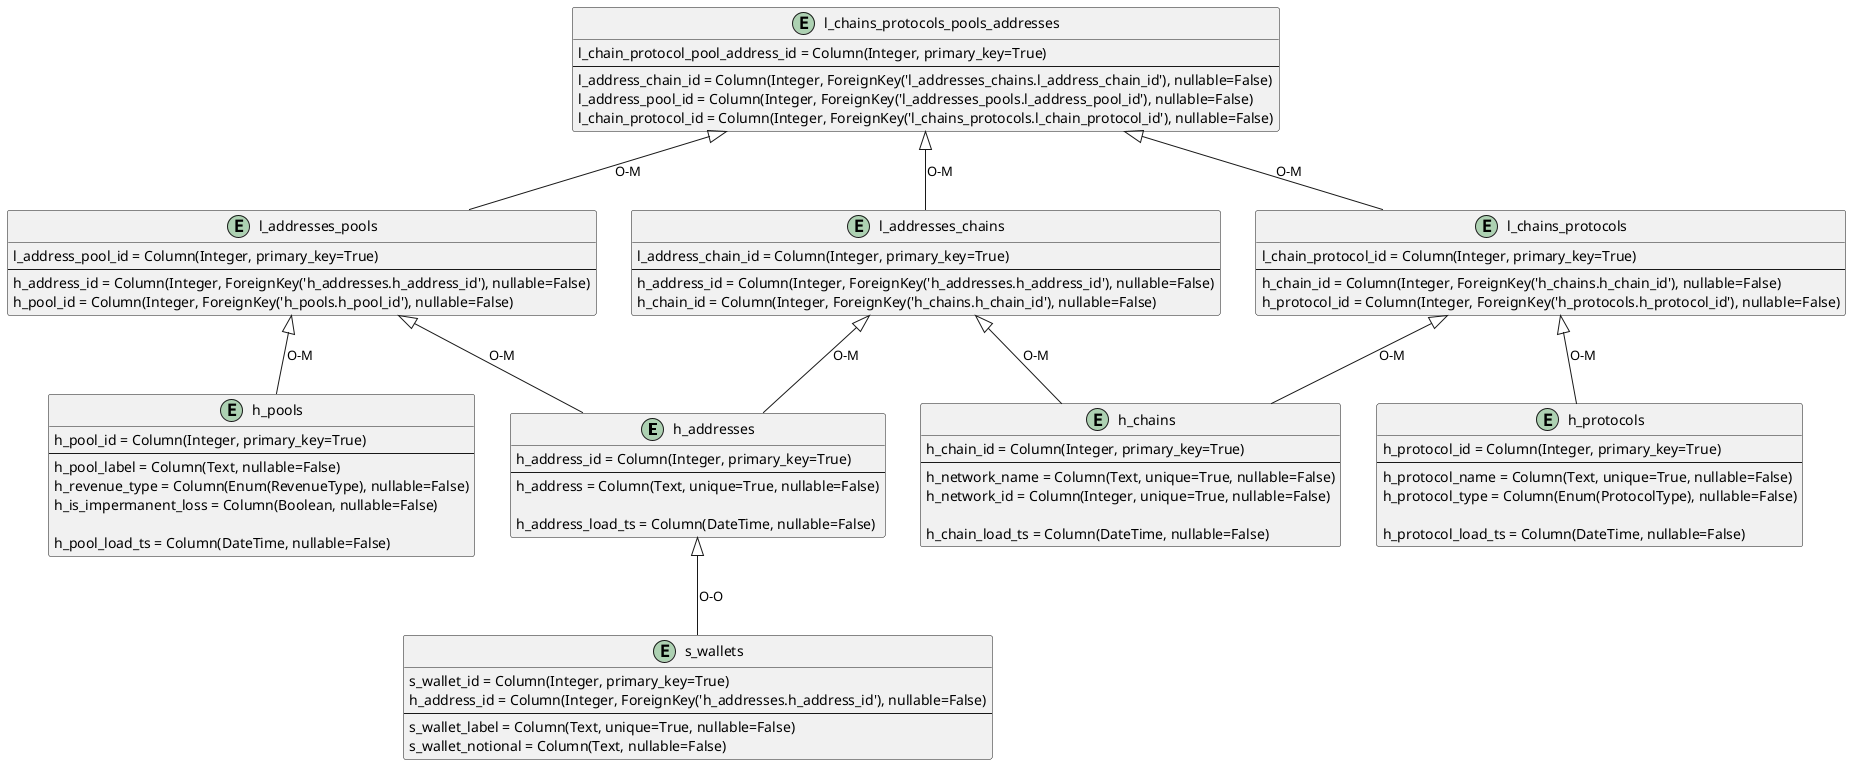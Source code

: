 @startuml

'HUBS
entity h_addresses {
    h_address_id = Column(Integer, primary_key=True)
    ---
    h_address = Column(Text, unique=True, nullable=False)

    h_address_load_ts = Column(DateTime, nullable=False)
}

entity h_chains {
    h_chain_id = Column(Integer, primary_key=True)
    ---
    h_network_name = Column(Text, unique=True, nullable=False)
    h_network_id = Column(Integer, unique=True, nullable=False)

    h_chain_load_ts = Column(DateTime, nullable=False)
}

entity h_protocols {
    h_protocol_id = Column(Integer, primary_key=True)
    ---
    h_protocol_name = Column(Text, unique=True, nullable=False)
    h_protocol_type = Column(Enum(ProtocolType), nullable=False)

    h_protocol_load_ts = Column(DateTime, nullable=False)
}

entity h_pools {
    h_pool_id = Column(Integer, primary_key=True)
    ---
    h_pool_label = Column(Text, nullable=False)
    h_revenue_type = Column(Enum(RevenueType), nullable=False)
    h_is_impermanent_loss = Column(Boolean, nullable=False)

    h_pool_load_ts = Column(DateTime, nullable=False)
}

'LINKS
entity l_chains_protocols {
    l_chain_protocol_id = Column(Integer, primary_key=True)
    ---
    h_chain_id = Column(Integer, ForeignKey('h_chains.h_chain_id'), nullable=False)
    h_protocol_id = Column(Integer, ForeignKey('h_protocols.h_protocol_id'), nullable=False)
}

entity l_addresses_chains {
    l_address_chain_id = Column(Integer, primary_key=True)
    ---
    h_address_id = Column(Integer, ForeignKey('h_addresses.h_address_id'), nullable=False)
    h_chain_id = Column(Integer, ForeignKey('h_chains.h_chain_id'), nullable=False)
}

entity l_addresses_pools {
    l_address_pool_id = Column(Integer, primary_key=True)
    ---
    h_address_id = Column(Integer, ForeignKey('h_addresses.h_address_id'), nullable=False)
    h_pool_id = Column(Integer, ForeignKey('h_pools.h_pool_id'), nullable=False)
}

entity l_chains_protocols_pools_addresses {
    l_chain_protocol_pool_address_id = Column(Integer, primary_key=True)
    ---
    l_address_chain_id = Column(Integer, ForeignKey('l_addresses_chains.l_address_chain_id'), nullable=False)
    l_address_pool_id = Column(Integer, ForeignKey('l_addresses_pools.l_address_pool_id'), nullable=False)
    l_chain_protocol_id = Column(Integer, ForeignKey('l_chains_protocols.l_chain_protocol_id'), nullable=False)
}

'SATELLITES
entity s_wallets {
    s_wallet_id = Column(Integer, primary_key=True)
    h_address_id = Column(Integer, ForeignKey('h_addresses.h_address_id'), nullable=False)
    ---
    s_wallet_label = Column(Text, unique=True, nullable=False)
    s_wallet_notional = Column(Text, nullable=False)
}


l_addresses_chains <|-- h_addresses: O-M
l_addresses_chains <|-- h_chains: O-M

l_chains_protocols <|-- h_chains: O-M
l_chains_protocols <|-- h_protocols: O-M

l_addresses_pools <|-- h_addresses: O-M
l_addresses_pools <|-- h_pools: O-M

l_chains_protocols_pools_addresses <|-- l_addresses_chains: O-M
l_chains_protocols_pools_addresses <|-- l_chains_protocols: O-M
l_chains_protocols_pools_addresses <|-- l_addresses_pools: O-M

h_addresses <|-- s_wallets: O-O


@enduml